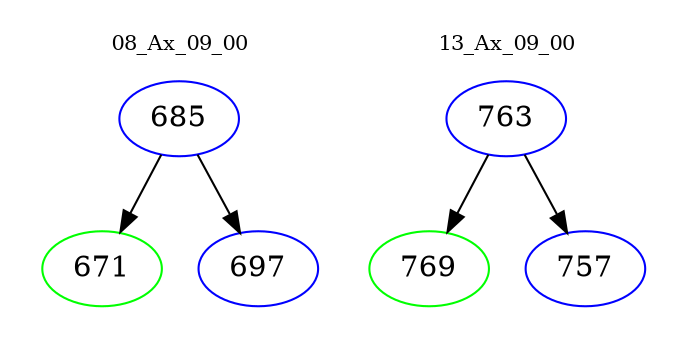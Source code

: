 digraph{
subgraph cluster_0 {
color = white
label = "08_Ax_09_00";
fontsize=10;
T0_685 [label="685", color="blue"]
T0_685 -> T0_671 [color="black"]
T0_671 [label="671", color="green"]
T0_685 -> T0_697 [color="black"]
T0_697 [label="697", color="blue"]
}
subgraph cluster_1 {
color = white
label = "13_Ax_09_00";
fontsize=10;
T1_763 [label="763", color="blue"]
T1_763 -> T1_769 [color="black"]
T1_769 [label="769", color="green"]
T1_763 -> T1_757 [color="black"]
T1_757 [label="757", color="blue"]
}
}
